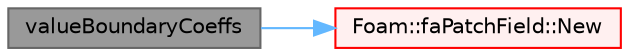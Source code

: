 digraph "valueBoundaryCoeffs"
{
 // LATEX_PDF_SIZE
  bgcolor="transparent";
  edge [fontname=Helvetica,fontsize=10,labelfontname=Helvetica,labelfontsize=10];
  node [fontname=Helvetica,fontsize=10,shape=box,height=0.2,width=0.4];
  rankdir="LR";
  Node1 [id="Node000001",label="valueBoundaryCoeffs",height=0.2,width=0.4,color="gray40", fillcolor="grey60", style="filled", fontcolor="black",tooltip=" "];
  Node1 -> Node2 [id="edge1_Node000001_Node000002",color="steelblue1",style="solid",tooltip=" "];
  Node2 [id="Node000002",label="Foam::faPatchField::New",height=0.2,width=0.4,color="red", fillcolor="#FFF0F0", style="filled",URL="$classFoam_1_1faPatchField.html#a3c6ac8d10ef24c2a7087fb141d2480b8",tooltip=" "];
}
